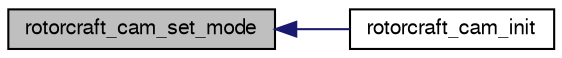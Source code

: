 digraph "rotorcraft_cam_set_mode"
{
  edge [fontname="FreeSans",fontsize="10",labelfontname="FreeSans",labelfontsize="10"];
  node [fontname="FreeSans",fontsize="10",shape=record];
  rankdir="LR";
  Node1 [label="rotorcraft_cam_set_mode",height=0.2,width=0.4,color="black", fillcolor="grey75", style="filled", fontcolor="black"];
  Node1 -> Node2 [dir="back",color="midnightblue",fontsize="10",style="solid",fontname="FreeSans"];
  Node2 [label="rotorcraft_cam_init",height=0.2,width=0.4,color="black", fillcolor="white", style="filled",URL="$rotorcraft__cam_8h.html#a9714f023c0b83d4d973e8758e053a6ce"];
}
